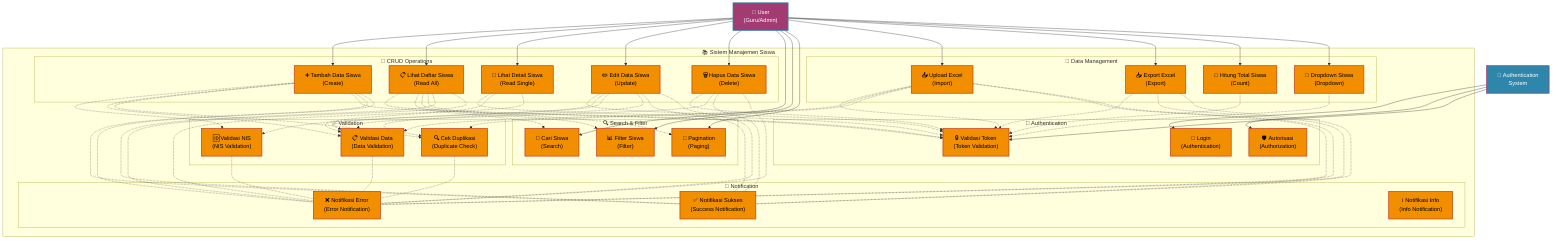 graph TB
    %% Actors
    User["👤 User<br/>(Guru/Admin)"]
    Auth["🔐 Authentication<br/>System"]
    
    %% System Boundary
    subgraph System["📚 Sistem Manajemen Siswa"]
        
        %% Core CRUD Operations
        subgraph CRUD["🔄 CRUD Operations"]
            UC1["➕ Tambah Data Siswa<br/>(Create)"]
            UC2["📋 Lihat Daftar Siswa<br/>(Read All)"]
            UC3["👤 Lihat Detail Siswa<br/>(Read Single)"]
            UC4["✏️ Edit Data Siswa<br/>(Update)"]
            UC5["🗑️ Hapus Data Siswa<br/>(Delete)"]
        end
        
        %% Search & Filter Operations
        subgraph Search["🔍 Search & Filter"]
            UC6["🔎 Cari Siswa<br/>(Search)"]
            UC7["📊 Filter Siswa<br/>(Filter)"]
            UC8["📄 Pagination<br/>(Paging)"]
        end
        
        %% Data Management Operations
        subgraph DataMgmt["📁 Data Management"]
            UC9["📤 Upload Excel<br/>(Import)"]
            UC10["📥 Export Excel<br/>(Export)"]
            UC11["🔢 Hitung Total Siswa<br/>(Count)"]
            UC12["📝 Dropdown Siswa<br/>(Dropdown)"]
        end
        
        %% Validation Operations
        subgraph Validation["✅ Validation"]
            UC13["🆔 Validasi NIS<br/>(NIS Validation)"]
            UC14["📋 Validasi Data<br/>(Data Validation)"]
            UC15["🔍 Cek Duplikasi<br/>(Duplicate Check)"]
        end
        
        %% Authentication Operations
        subgraph Authentication["🔐 Authentication"]
            UC16["🔑 Login<br/>(Authentication)"]
            UC17["🛡️ Autorisasi<br/>(Authorization)"]
            UC18["🔒 Validasi Token<br/>(Token Validation)"]
        end
        
        %% Notification Operations
        subgraph Notification["🔔 Notification"]
            UC19["✅ Notifikasi Sukses<br/>(Success Notification)"]
            UC20["❌ Notifikasi Error<br/>(Error Notification)"]
            UC21["ℹ️ Notifikasi Info<br/>(Info Notification)"]
        end
    end
    
    %% User Relationships
    User --> UC1
    User --> UC2
    User --> UC3
    User --> UC4
    User --> UC5
    User --> UC6
    User --> UC7
    User --> UC8
    User --> UC9
    User --> UC10
    User --> UC11
    User --> UC12
    
    %% Authentication System Relationships
    Auth --> UC16
    Auth --> UC17
    Auth --> UC18
    
    %% Include Relationships (shown as dependencies)
    UC1 -.-> UC13
    UC1 -.-> UC14
    UC1 -.-> UC15
    UC1 -.-> UC18
    
    UC2 -.-> UC18
    UC2 -.-> UC6
    UC2 -.-> UC7
    UC2 -.-> UC8
    
    UC3 -.-> UC18
    UC3 -.-> UC14
    
    UC4 -.-> UC18
    UC4 -.-> UC13
    UC4 -.-> UC14
    UC4 -.-> UC15
    
    UC5 -.-> UC18
    UC5 -.-> UC14
    
    UC9 -.-> UC18
    UC9 -.-> UC14
    UC9 -.-> UC15
    
    UC10 -.-> UC18
    UC11 -.-> UC18
    UC12 -.-> UC18
    
    %% Extend Relationships (shown as optional connections)
    UC1 -.- UC19
    UC1 -.- UC20
    UC2 -.- UC19
    UC2 -.- UC20
    UC3 -.- UC20
    UC4 -.- UC19
    UC4 -.- UC20
    UC5 -.- UC19
    UC5 -.- UC20
    UC9 -.- UC19
    UC9 -.- UC20
    UC10 -.- UC19
    UC10 -.- UC20
    UC13 -.- UC20
    UC14 -.- UC20
    UC15 -.- UC20
    
    %% Styling
    classDef userStyle fill:#A23B72,stroke:#2E86AB,stroke-width:2px,color:#fff
    classDef authStyle fill:#2E86AB,stroke:#A23B72,stroke-width:2px,color:#fff
    classDef usecaseStyle fill:#F18F01,stroke:#C73E1D,stroke-width:2px,color:#000
    classDef systemStyle fill:#E8F4FD,stroke:#2E86AB,stroke-width:3px
    classDef packageStyle fill:#FFF5E6,stroke:#F18F01,stroke-width:2px
    
    class User userStyle
    class Auth authStyle
    class UC1,UC2,UC3,UC4,UC5,UC6,UC7,UC8,UC9,UC10,UC11,UC12,UC13,UC14,UC15,UC16,UC17,UC18,UC19,UC20,UC21 usecaseStyle